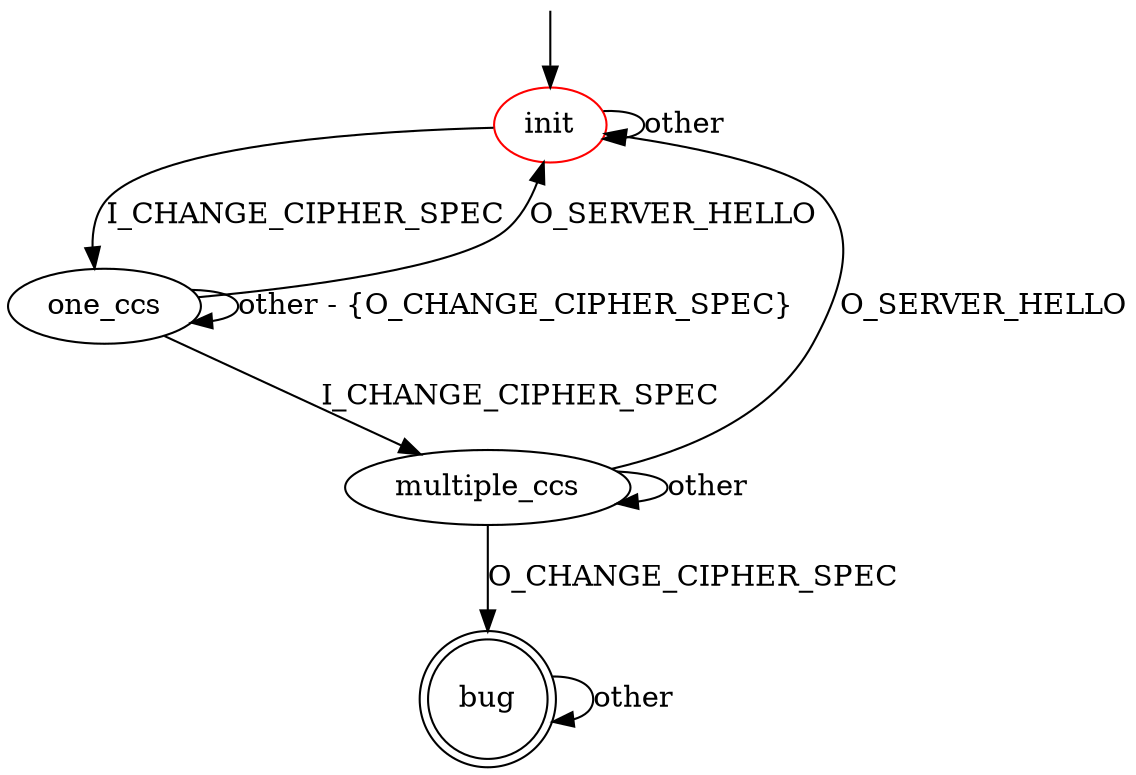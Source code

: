 digraph G {
label=""
init [color="red"]
one_ccs
multiple_ccs 
bug [shape="doublecircle"] 

init -> one_ccs [label="I_CHANGE_CIPHER_SPEC"]
init -> init [label="other"]

one_ccs -> multiple_ccs [label="I_CHANGE_CIPHER_SPEC"]
one_ccs -> init [label="O_SERVER_HELLO"]
one_ccs -> one_ccs [label="other - {O_CHANGE_CIPHER_SPEC}"]

multiple_ccs -> init [label="O_SERVER_HELLO"]
multiple_ccs -> bug [label="O_CHANGE_CIPHER_SPEC"]
multiple_ccs -> multiple_ccs [label="other"]

bug -> bug [label="other"]

__start0 [label="" shape="none" width="0" height="0"];
__start0 -> init;
}
